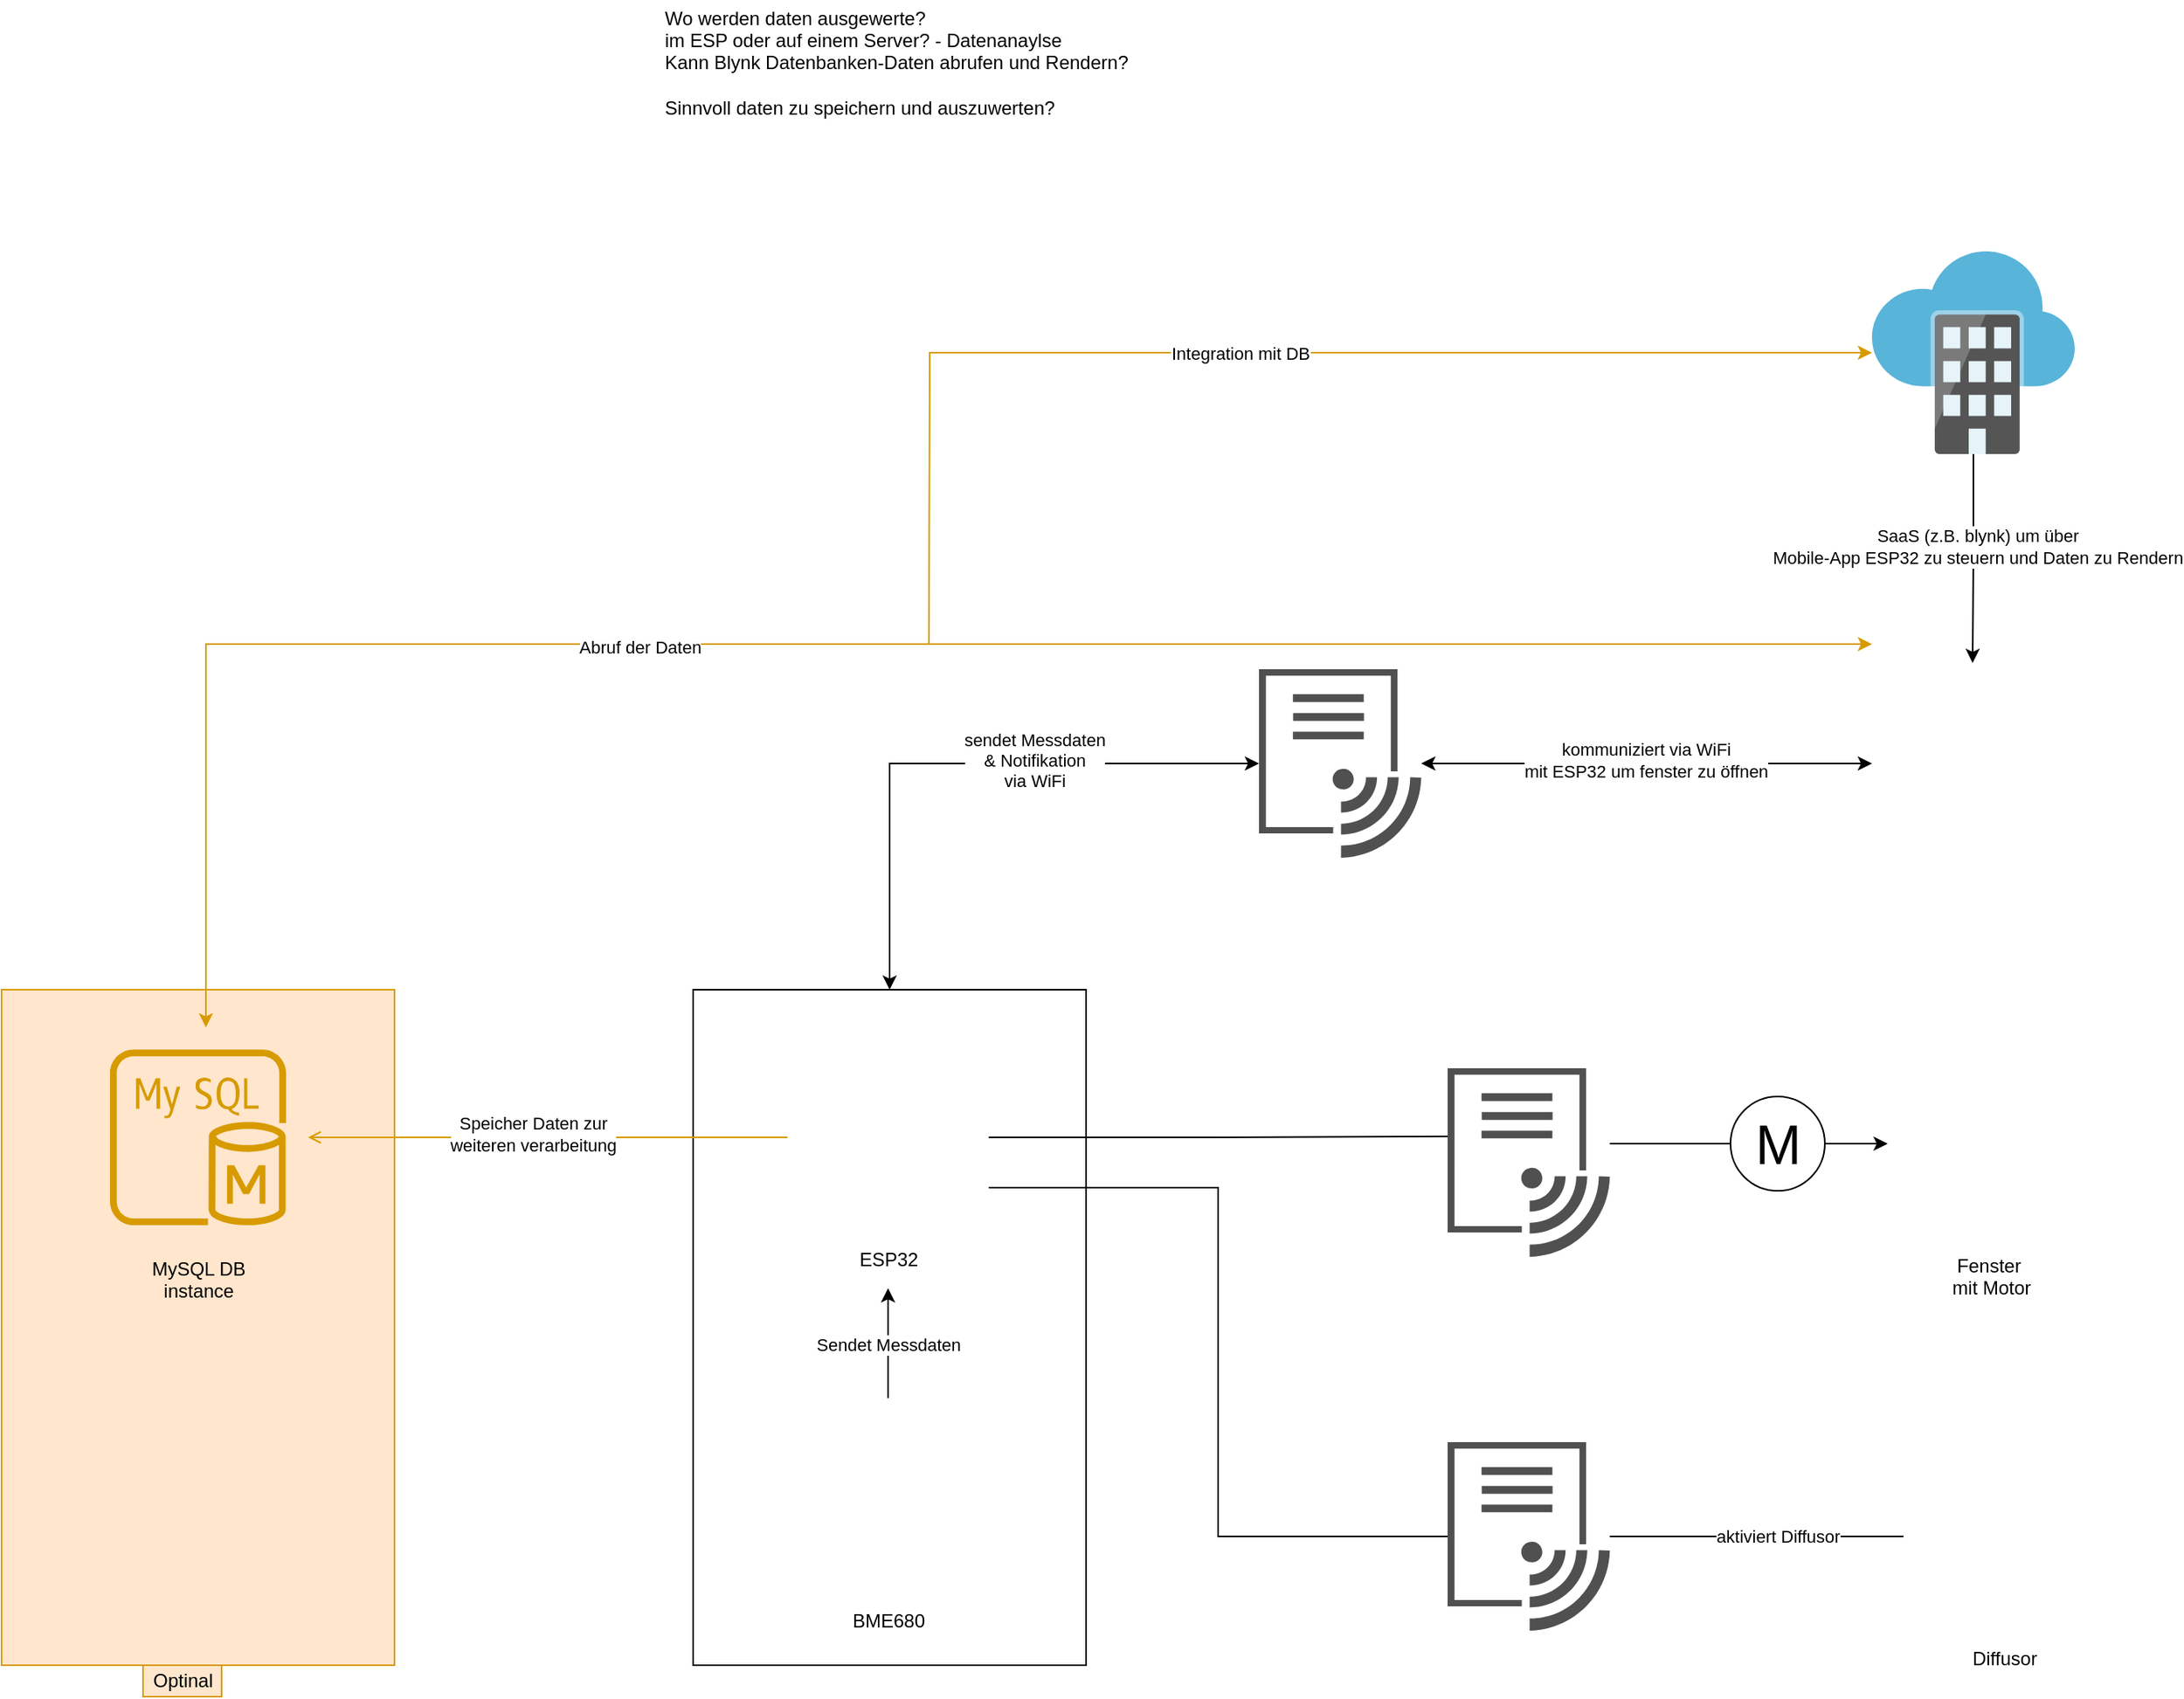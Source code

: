 <mxfile version="14.6.12" type="github" pages="2">
  <diagram name="Architekturdiagramm" id="822b0af5-4adb-64df-f703-e8dfc1f81529">
    <mxGraphModel dx="1779" dy="1220" grid="1" gridSize="10" guides="1" tooltips="1" connect="1" arrows="1" fold="1" page="1" pageScale="1" pageWidth="1100" pageHeight="850" background="#ffffff" math="0" shadow="0">
      <root>
        <mxCell id="0" />
        <mxCell id="1" parent="0" />
        <mxCell id="KKaPVOt-ZBPMSquiPYqL-2" value="" style="rounded=0;whiteSpace=wrap;html=1;rotation=90;fillColor=#ffe6cc;strokeColor=#d79b00;" vertex="1" parent="1">
          <mxGeometry x="-470" y="380" width="430" height="250" as="geometry" />
        </mxCell>
        <mxCell id="sFw1YCxArVGwYr5Psf2_-29" value="" style="rounded=0;whiteSpace=wrap;html=1;rotation=90;" parent="1" vertex="1">
          <mxGeometry x="-30" y="380" width="430" height="250" as="geometry" />
        </mxCell>
        <mxCell id="sFw1YCxArVGwYr5Psf2_-7" style="edgeStyle=orthogonalEdgeStyle;rounded=0;orthogonalLoop=1;jettySize=auto;html=1;entryX=0;entryY=0.5;entryDx=0;entryDy=0;startArrow=none;startFill=0;" parent="1" source="sFw1YCxArVGwYr5Psf2_-22" target="VayuEp_gb8o4iQxjAT1D-6" edge="1">
          <mxGeometry relative="1" as="geometry" />
        </mxCell>
        <mxCell id="L6Wv2gptWpFD-Na3jaec-9" style="edgeStyle=orthogonalEdgeStyle;rounded=0;orthogonalLoop=1;jettySize=auto;html=1;exitX=1;exitY=0.75;exitDx=0;exitDy=0;entryX=0;entryY=0.5;entryDx=0;entryDy=0;entryPerimeter=0;startArrow=none;startFill=0;endArrow=none;endFill=0;" edge="1" parent="1" source="VayuEp_gb8o4iQxjAT1D-1" target="L6Wv2gptWpFD-Na3jaec-4">
          <mxGeometry relative="1" as="geometry" />
        </mxCell>
        <mxCell id="L6Wv2gptWpFD-Na3jaec-14" style="edgeStyle=orthogonalEdgeStyle;rounded=0;orthogonalLoop=1;jettySize=auto;html=1;entryX=0.001;entryY=0.361;entryDx=0;entryDy=0;entryPerimeter=0;startArrow=none;startFill=0;endArrow=none;endFill=0;" edge="1" parent="1" source="VayuEp_gb8o4iQxjAT1D-1" target="L6Wv2gptWpFD-Na3jaec-3">
          <mxGeometry relative="1" as="geometry" />
        </mxCell>
        <mxCell id="VayuEp_gb8o4iQxjAT1D-1" value="&lt;div&gt;ESP32&lt;/div&gt;" style="shape=image;html=1;verticalAlign=top;verticalLabelPosition=bottom;labelBackgroundColor=#ffffff;imageAspect=0;aspect=fixed;image=https://cdn1.iconfinder.com/data/icons/computer-hardware-glyphs-vol-2/52/microchip__chip__cpu__computer__proceesor__pc__hardware-128.png" parent="1" vertex="1">
          <mxGeometry x="120" y="320" width="128" height="128" as="geometry" />
        </mxCell>
        <mxCell id="sFw1YCxArVGwYr5Psf2_-2" style="edgeStyle=orthogonalEdgeStyle;rounded=0;orthogonalLoop=1;jettySize=auto;html=1;startArrow=none;startFill=0;exitX=0.5;exitY=0;exitDx=0;exitDy=0;endArrow=classic;endFill=1;" parent="1" source="VayuEp_gb8o4iQxjAT1D-4" edge="1">
          <mxGeometry relative="1" as="geometry">
            <mxPoint x="184" y="540" as="sourcePoint" />
            <mxPoint x="184" y="480" as="targetPoint" />
          </mxGeometry>
        </mxCell>
        <mxCell id="sFw1YCxArVGwYr5Psf2_-30" value="Sendet Messdaten" style="edgeLabel;html=1;align=center;verticalAlign=middle;resizable=0;points=[];" parent="sFw1YCxArVGwYr5Psf2_-2" vertex="1" connectable="0">
          <mxGeometry x="-0.04" relative="1" as="geometry">
            <mxPoint as="offset" />
          </mxGeometry>
        </mxCell>
        <mxCell id="VayuEp_gb8o4iQxjAT1D-4" value="BME680" style="shape=image;html=1;verticalAlign=top;verticalLabelPosition=bottom;labelBackgroundColor=#ffffff;imageAspect=0;aspect=fixed;image=https://cdn2.iconfinder.com/data/icons/innovation-technology-1/512/tech_0007-128.png" parent="1" vertex="1">
          <mxGeometry x="120" y="550" width="128" height="128" as="geometry" />
        </mxCell>
        <mxCell id="VayuEp_gb8o4iQxjAT1D-5" value="Diffusor" style="shape=image;html=1;verticalAlign=top;verticalLabelPosition=bottom;labelBackgroundColor=#ffffff;imageAspect=0;aspect=fixed;image=https://cdn3.iconfinder.com/data/icons/glypho-free/64/drawer-front-upload-output-arrow-up-128.png;fontStyle=0" parent="1" vertex="1">
          <mxGeometry x="830" y="574" width="128" height="128" as="geometry" />
        </mxCell>
        <mxCell id="VayuEp_gb8o4iQxjAT1D-6" value="&lt;div&gt;Fenster&lt;/div&gt;&amp;nbsp;mit Motor" style="shape=image;html=1;verticalAlign=top;verticalLabelPosition=bottom;labelBackgroundColor=#ffffff;imageAspect=0;aspect=fixed;image=https://cdn4.iconfinder.com/data/icons/stop-virus-outline-iconset/128/ic_wind-128.png" parent="1" vertex="1">
          <mxGeometry x="820" y="324" width="128" height="128" as="geometry" />
        </mxCell>
        <mxCell id="sFw1YCxArVGwYr5Psf2_-4" value="Wo werden daten ausgewerte?&lt;br&gt;&lt;div&gt;im ESP oder auf einem Server? - Datenanaylse&lt;/div&gt;&lt;div&gt;Kann Blynk Datenbanken-Daten abrufen und Rendern? &lt;br&gt;&lt;/div&gt;&lt;div&gt;&lt;br&gt;&lt;/div&gt;&lt;div&gt;Sinnvoll daten zu speichern und auszuwerten?&lt;br&gt;&lt;/div&gt;" style="text;html=1;strokeColor=none;fillColor=none;align=left;verticalAlign=middle;whiteSpace=wrap;rounded=0;" parent="1" vertex="1">
          <mxGeometry x="40" y="-340" width="330" height="80" as="geometry" />
        </mxCell>
        <mxCell id="sFw1YCxArVGwYr5Psf2_-35" style="edgeStyle=orthogonalEdgeStyle;rounded=0;orthogonalLoop=1;jettySize=auto;html=1;startArrow=classic;startFill=1;endArrow=classic;endFill=1;" parent="1" source="sFw1YCxArVGwYr5Psf2_-16" target="sFw1YCxArVGwYr5Psf2_-31" edge="1">
          <mxGeometry relative="1" as="geometry" />
        </mxCell>
        <mxCell id="sFw1YCxArVGwYr5Psf2_-41" value="kommuniziert via WiFi&lt;br&gt;mit ESP32 um fenster zu öffnen" style="edgeLabel;html=1;align=center;verticalAlign=middle;resizable=0;points=[];" parent="sFw1YCxArVGwYr5Psf2_-35" vertex="1" connectable="0">
          <mxGeometry x="0.005" y="-2" relative="1" as="geometry">
            <mxPoint as="offset" />
          </mxGeometry>
        </mxCell>
        <mxCell id="sFw1YCxArVGwYr5Psf2_-16" value="" style="shape=image;html=1;verticalAlign=top;verticalLabelPosition=bottom;labelBackgroundColor=#ffffff;imageAspect=0;aspect=fixed;image=https://cdn0.iconfinder.com/data/icons/essentials-9/128/__Phone-128.png" parent="1" vertex="1">
          <mxGeometry x="810" y="82" width="128" height="128" as="geometry" />
        </mxCell>
        <mxCell id="sFw1YCxArVGwYr5Psf2_-36" style="edgeStyle=orthogonalEdgeStyle;rounded=0;orthogonalLoop=1;jettySize=auto;html=1;entryX=0;entryY=0.5;entryDx=0;entryDy=0;startArrow=classic;startFill=1;endArrow=classic;endFill=1;" parent="1" source="sFw1YCxArVGwYr5Psf2_-31" target="sFw1YCxArVGwYr5Psf2_-29" edge="1">
          <mxGeometry relative="1" as="geometry" />
        </mxCell>
        <mxCell id="sFw1YCxArVGwYr5Psf2_-40" value="sendet Messdaten &lt;br&gt;&amp;amp; Notifikation&lt;br&gt;&lt;div&gt;via WiFi&lt;/div&gt;" style="edgeLabel;html=1;align=center;verticalAlign=middle;resizable=0;points=[];" parent="sFw1YCxArVGwYr5Psf2_-36" vertex="1" connectable="0">
          <mxGeometry x="-0.245" y="-2" relative="1" as="geometry">
            <mxPoint as="offset" />
          </mxGeometry>
        </mxCell>
        <mxCell id="sFw1YCxArVGwYr5Psf2_-31" value="" style="pointerEvents=1;shadow=0;dashed=0;html=1;strokeColor=none;labelPosition=center;verticalLabelPosition=bottom;verticalAlign=top;align=center;fillColor=#505050;shape=mxgraph.mscae.intune.intune_wifi_profiles" parent="1" vertex="1">
          <mxGeometry x="420" y="86" width="103.2" height="120" as="geometry" />
        </mxCell>
        <mxCell id="sFw1YCxArVGwYr5Psf2_-22" value="M" style="verticalLabelPosition=middle;shadow=0;dashed=0;align=center;html=1;verticalAlign=middle;strokeWidth=1;shape=ellipse;aspect=fixed;fontSize=35;" parent="1" vertex="1">
          <mxGeometry x="720" y="358" width="60" height="60" as="geometry" />
        </mxCell>
        <mxCell id="KKaPVOt-ZBPMSquiPYqL-8" style="edgeStyle=orthogonalEdgeStyle;rounded=0;orthogonalLoop=1;jettySize=auto;html=1;endArrow=none;endFill=0;startArrow=open;startFill=0;fillColor=#ffe6cc;strokeColor=#d79b00;" edge="1" parent="1" source="KKaPVOt-ZBPMSquiPYqL-1" target="VayuEp_gb8o4iQxjAT1D-1">
          <mxGeometry relative="1" as="geometry" />
        </mxCell>
        <mxCell id="KKaPVOt-ZBPMSquiPYqL-9" value="Speicher Daten zur &lt;br&gt;weiteren verarbeitung" style="edgeLabel;html=1;align=center;verticalAlign=middle;resizable=0;points=[];" vertex="1" connectable="0" parent="KKaPVOt-ZBPMSquiPYqL-8">
          <mxGeometry x="-0.064" y="2" relative="1" as="geometry">
            <mxPoint as="offset" />
          </mxGeometry>
        </mxCell>
        <mxCell id="KKaPVOt-ZBPMSquiPYqL-1" value="MySQL DB &#xa;instance" style="outlineConnect=0;strokeColor=#d79b00;fillColor=#ffe6cc;dashed=0;verticalLabelPosition=bottom;verticalAlign=top;align=center;html=1;fontSize=12;fontStyle=0;aspect=fixed;shape=mxgraph.aws4.resourceIcon;resIcon=mxgraph.aws4.mysql_db_instance;" vertex="1" parent="1">
          <mxGeometry x="-325" y="314" width="140" height="140" as="geometry" />
        </mxCell>
        <mxCell id="KKaPVOt-ZBPMSquiPYqL-3" value="Optinal" style="text;html=1;align=center;verticalAlign=middle;resizable=0;points=[];autosize=1;strokeColor=#d79b00;fillColor=#ffe6cc;" vertex="1" parent="1">
          <mxGeometry x="-290" y="720" width="50" height="20" as="geometry" />
        </mxCell>
        <mxCell id="KKaPVOt-ZBPMSquiPYqL-6" style="edgeStyle=orthogonalEdgeStyle;rounded=0;orthogonalLoop=1;jettySize=auto;html=1;entryX=0.5;entryY=0;entryDx=0;entryDy=0;" edge="1" parent="1" source="KKaPVOt-ZBPMSquiPYqL-4" target="sFw1YCxArVGwYr5Psf2_-16">
          <mxGeometry relative="1" as="geometry" />
        </mxCell>
        <mxCell id="KKaPVOt-ZBPMSquiPYqL-7" value="SaaS (z.B. blynk) um über &lt;br&gt;Mobile-App ESP32 zu steuern und Daten zu Rendern" style="edgeLabel;html=1;align=center;verticalAlign=middle;resizable=0;points=[];" vertex="1" connectable="0" parent="KKaPVOt-ZBPMSquiPYqL-6">
          <mxGeometry x="-0.116" y="2" relative="1" as="geometry">
            <mxPoint as="offset" />
          </mxGeometry>
        </mxCell>
        <mxCell id="L6Wv2gptWpFD-Na3jaec-1" style="edgeStyle=orthogonalEdgeStyle;rounded=0;orthogonalLoop=1;jettySize=auto;html=1;startArrow=classic;startFill=1;endArrow=none;endFill=0;fillColor=#ffe6cc;strokeColor=#d79b00;" edge="1" parent="1" source="KKaPVOt-ZBPMSquiPYqL-4">
          <mxGeometry relative="1" as="geometry">
            <mxPoint x="210.0" y="70" as="targetPoint" />
          </mxGeometry>
        </mxCell>
        <mxCell id="L6Wv2gptWpFD-Na3jaec-2" value="Integration mit DB" style="edgeLabel;html=1;align=center;verticalAlign=middle;resizable=0;points=[];" vertex="1" connectable="0" parent="L6Wv2gptWpFD-Na3jaec-1">
          <mxGeometry x="0.024" relative="1" as="geometry">
            <mxPoint as="offset" />
          </mxGeometry>
        </mxCell>
        <mxCell id="KKaPVOt-ZBPMSquiPYqL-4" value="" style="aspect=fixed;html=1;points=[];align=center;image;fontSize=12;image=img/lib/mscae/Software_as_a_Service.svg;" vertex="1" parent="1">
          <mxGeometry x="810" y="-180" width="129" height="129" as="geometry" />
        </mxCell>
        <mxCell id="KKaPVOt-ZBPMSquiPYqL-10" style="edgeStyle=orthogonalEdgeStyle;rounded=0;orthogonalLoop=1;jettySize=auto;html=1;startArrow=classic;startFill=1;endArrow=classic;endFill=1;fillColor=#ffe6cc;strokeColor=#d79b00;" edge="1" parent="1" target="KKaPVOt-ZBPMSquiPYqL-1">
          <mxGeometry relative="1" as="geometry">
            <mxPoint x="810" y="70" as="sourcePoint" />
            <Array as="points">
              <mxPoint x="810" y="70" />
              <mxPoint x="-250" y="70" />
            </Array>
          </mxGeometry>
        </mxCell>
        <mxCell id="KKaPVOt-ZBPMSquiPYqL-11" value="Abruf der Daten" style="edgeLabel;html=1;align=center;verticalAlign=middle;resizable=0;points=[];" vertex="1" connectable="0" parent="KKaPVOt-ZBPMSquiPYqL-10">
          <mxGeometry x="0.203" y="2" relative="1" as="geometry">
            <mxPoint as="offset" />
          </mxGeometry>
        </mxCell>
        <mxCell id="L6Wv2gptWpFD-Na3jaec-17" style="edgeStyle=orthogonalEdgeStyle;rounded=0;orthogonalLoop=1;jettySize=auto;html=1;startArrow=none;startFill=0;endArrow=none;endFill=0;exitX=1;exitY=0.4;exitDx=0;exitDy=0;exitPerimeter=0;" edge="1" parent="1" source="L6Wv2gptWpFD-Na3jaec-3" target="sFw1YCxArVGwYr5Psf2_-22">
          <mxGeometry relative="1" as="geometry" />
        </mxCell>
        <mxCell id="L6Wv2gptWpFD-Na3jaec-3" value="" style="pointerEvents=1;shadow=0;dashed=0;html=1;strokeColor=none;labelPosition=center;verticalLabelPosition=bottom;verticalAlign=top;align=center;fillColor=#505050;shape=mxgraph.mscae.intune.intune_wifi_profiles" vertex="1" parent="1">
          <mxGeometry x="540" y="340" width="103.2" height="120" as="geometry" />
        </mxCell>
        <mxCell id="L6Wv2gptWpFD-Na3jaec-12" style="edgeStyle=orthogonalEdgeStyle;rounded=0;orthogonalLoop=1;jettySize=auto;html=1;startArrow=none;startFill=0;endArrow=none;endFill=0;" edge="1" parent="1" source="L6Wv2gptWpFD-Na3jaec-4" target="VayuEp_gb8o4iQxjAT1D-5">
          <mxGeometry relative="1" as="geometry" />
        </mxCell>
        <mxCell id="L6Wv2gptWpFD-Na3jaec-13" value="aktiviert Diffusor" style="edgeLabel;html=1;align=center;verticalAlign=middle;resizable=0;points=[];" vertex="1" connectable="0" parent="L6Wv2gptWpFD-Na3jaec-12">
          <mxGeometry x="-0.02" relative="1" as="geometry">
            <mxPoint x="15" as="offset" />
          </mxGeometry>
        </mxCell>
        <mxCell id="L6Wv2gptWpFD-Na3jaec-4" value="" style="pointerEvents=1;shadow=0;dashed=0;html=1;strokeColor=none;labelPosition=center;verticalLabelPosition=bottom;verticalAlign=top;align=center;fillColor=#505050;shape=mxgraph.mscae.intune.intune_wifi_profiles" vertex="1" parent="1">
          <mxGeometry x="540" y="578" width="103.2" height="120" as="geometry" />
        </mxCell>
      </root>
    </mxGraphModel>
  </diagram>
  <diagram id="bwPkYq8E7ANFqFx1OJKg" name="Aktivitätsdiagramm">
    <mxGraphModel dx="1426" dy="778" grid="1" gridSize="10" guides="1" tooltips="1" connect="1" arrows="1" fold="1" page="1" pageScale="1" pageWidth="827" pageHeight="1169" math="0" shadow="0">
      <root>
        <mxCell id="MwLlSuZRGqhdZxkgWoQN-0" />
        <mxCell id="MwLlSuZRGqhdZxkgWoQN-1" parent="MwLlSuZRGqhdZxkgWoQN-0" />
      </root>
    </mxGraphModel>
  </diagram>
</mxfile>
